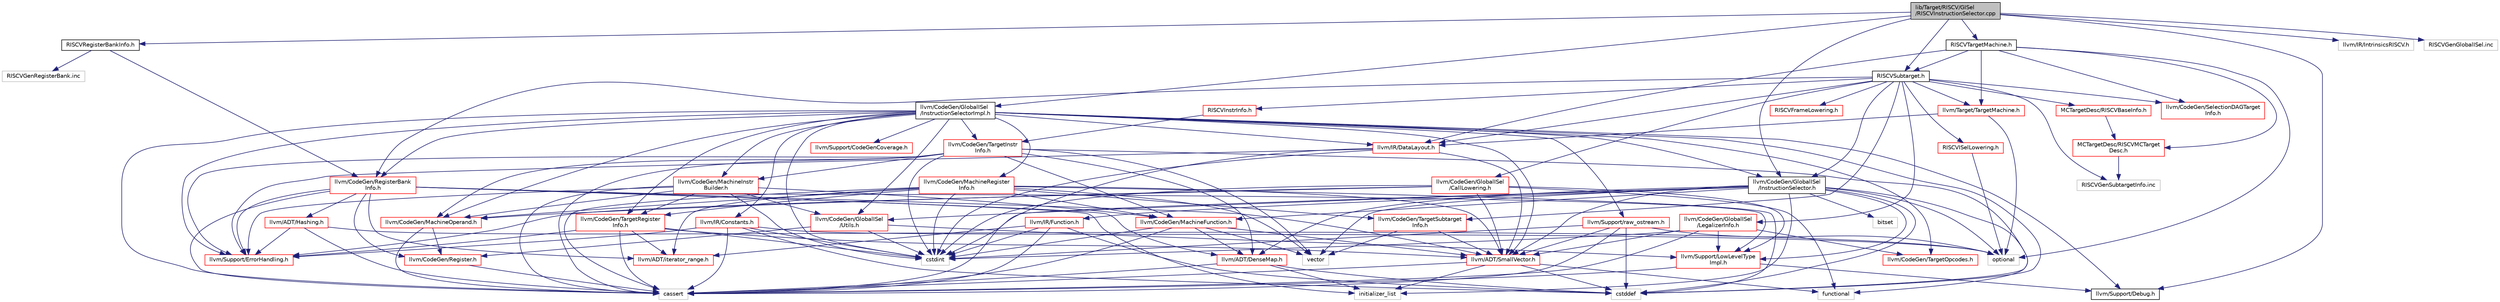 digraph "lib/Target/RISCV/GISel/RISCVInstructionSelector.cpp"
{
 // LATEX_PDF_SIZE
  bgcolor="transparent";
  edge [fontname="Helvetica",fontsize="10",labelfontname="Helvetica",labelfontsize="10"];
  node [fontname="Helvetica",fontsize="10",shape=record];
  Node1 [label="lib/Target/RISCV/GISel\l/RISCVInstructionSelector.cpp",height=0.2,width=0.4,color="black", fillcolor="grey75", style="filled", fontcolor="black",tooltip=" "];
  Node1 -> Node2 [color="midnightblue",fontsize="10",style="solid",fontname="Helvetica"];
  Node2 [label="RISCVRegisterBankInfo.h",height=0.2,width=0.4,color="black",URL="$RISCVRegisterBankInfo_8h.html",tooltip=" "];
  Node2 -> Node3 [color="midnightblue",fontsize="10",style="solid",fontname="Helvetica"];
  Node3 [label="llvm/CodeGen/RegisterBank\lInfo.h",height=0.2,width=0.4,color="red",URL="$RegisterBankInfo_8h.html",tooltip=" "];
  Node3 -> Node4 [color="midnightblue",fontsize="10",style="solid",fontname="Helvetica"];
  Node4 [label="llvm/ADT/DenseMap.h",height=0.2,width=0.4,color="red",URL="$DenseMap_8h.html",tooltip=" "];
  Node4 -> Node6 [color="midnightblue",fontsize="10",style="solid",fontname="Helvetica"];
  Node6 [label="cassert",height=0.2,width=0.4,color="grey75",tooltip=" "];
  Node4 -> Node7 [color="midnightblue",fontsize="10",style="solid",fontname="Helvetica"];
  Node7 [label="cstddef",height=0.2,width=0.4,color="grey75",tooltip=" "];
  Node4 -> Node36 [color="midnightblue",fontsize="10",style="solid",fontname="Helvetica"];
  Node36 [label="initializer_list",height=0.2,width=0.4,color="grey75",tooltip=" "];
  Node3 -> Node39 [color="midnightblue",fontsize="10",style="solid",fontname="Helvetica"];
  Node39 [label="llvm/ADT/Hashing.h",height=0.2,width=0.4,color="red",URL="$Hashing_8h.html",tooltip=" "];
  Node39 -> Node25 [color="midnightblue",fontsize="10",style="solid",fontname="Helvetica"];
  Node25 [label="llvm/Support/ErrorHandling.h",height=0.2,width=0.4,color="red",URL="$Support_2ErrorHandling_8h.html",tooltip=" "];
  Node39 -> Node6 [color="midnightblue",fontsize="10",style="solid",fontname="Helvetica"];
  Node39 -> Node42 [color="midnightblue",fontsize="10",style="solid",fontname="Helvetica"];
  Node42 [label="optional",height=0.2,width=0.4,color="grey75",tooltip=" "];
  Node3 -> Node44 [color="midnightblue",fontsize="10",style="solid",fontname="Helvetica"];
  Node44 [label="llvm/ADT/SmallVector.h",height=0.2,width=0.4,color="red",URL="$SmallVector_8h.html",tooltip=" "];
  Node44 -> Node6 [color="midnightblue",fontsize="10",style="solid",fontname="Helvetica"];
  Node44 -> Node7 [color="midnightblue",fontsize="10",style="solid",fontname="Helvetica"];
  Node44 -> Node45 [color="midnightblue",fontsize="10",style="solid",fontname="Helvetica"];
  Node45 [label="functional",height=0.2,width=0.4,color="grey75",tooltip=" "];
  Node44 -> Node36 [color="midnightblue",fontsize="10",style="solid",fontname="Helvetica"];
  Node3 -> Node47 [color="midnightblue",fontsize="10",style="solid",fontname="Helvetica"];
  Node47 [label="llvm/ADT/iterator_range.h",height=0.2,width=0.4,color="red",URL="$iterator__range_8h.html",tooltip=" "];
  Node3 -> Node48 [color="midnightblue",fontsize="10",style="solid",fontname="Helvetica"];
  Node48 [label="llvm/CodeGen/Register.h",height=0.2,width=0.4,color="red",URL="$Register_8h.html",tooltip=" "];
  Node48 -> Node6 [color="midnightblue",fontsize="10",style="solid",fontname="Helvetica"];
  Node3 -> Node25 [color="midnightblue",fontsize="10",style="solid",fontname="Helvetica"];
  Node3 -> Node50 [color="midnightblue",fontsize="10",style="solid",fontname="Helvetica"];
  Node50 [label="llvm/Support/LowLevelType\lImpl.h",height=0.2,width=0.4,color="red",URL="$LowLevelTypeImpl_8h.html",tooltip=" "];
  Node50 -> Node51 [color="midnightblue",fontsize="10",style="solid",fontname="Helvetica"];
  Node51 [label="llvm/Support/Debug.h",height=0.2,width=0.4,color="black",URL="$Debug_8h.html",tooltip=" "];
  Node50 -> Node6 [color="midnightblue",fontsize="10",style="solid",fontname="Helvetica"];
  Node3 -> Node6 [color="midnightblue",fontsize="10",style="solid",fontname="Helvetica"];
  Node3 -> Node36 [color="midnightblue",fontsize="10",style="solid",fontname="Helvetica"];
  Node2 -> Node67 [color="midnightblue",fontsize="10",style="solid",fontname="Helvetica"];
  Node67 [label="RISCVGenRegisterBank.inc",height=0.2,width=0.4,color="grey75",tooltip=" "];
  Node1 -> Node68 [color="midnightblue",fontsize="10",style="solid",fontname="Helvetica"];
  Node68 [label="RISCVSubtarget.h",height=0.2,width=0.4,color="black",URL="$RISCVSubtarget_8h.html",tooltip=" "];
  Node68 -> Node69 [color="midnightblue",fontsize="10",style="solid",fontname="Helvetica"];
  Node69 [label="MCTargetDesc/RISCVBaseInfo.h",height=0.2,width=0.4,color="red",URL="$RISCVBaseInfo_8h.html",tooltip=" "];
  Node69 -> Node70 [color="midnightblue",fontsize="10",style="solid",fontname="Helvetica"];
  Node70 [label="MCTargetDesc/RISCVMCTarget\lDesc.h",height=0.2,width=0.4,color="red",URL="$RISCVMCTargetDesc_8h.html",tooltip=" "];
  Node70 -> Node76 [color="midnightblue",fontsize="10",style="solid",fontname="Helvetica"];
  Node76 [label="RISCVGenSubtargetInfo.inc",height=0.2,width=0.4,color="grey75",tooltip=" "];
  Node68 -> Node94 [color="midnightblue",fontsize="10",style="solid",fontname="Helvetica"];
  Node94 [label="RISCVFrameLowering.h",height=0.2,width=0.4,color="red",URL="$RISCVFrameLowering_8h.html",tooltip=" "];
  Node68 -> Node166 [color="midnightblue",fontsize="10",style="solid",fontname="Helvetica"];
  Node166 [label="RISCVISelLowering.h",height=0.2,width=0.4,color="red",URL="$RISCVISelLowering_8h.html",tooltip=" "];
  Node166 -> Node42 [color="midnightblue",fontsize="10",style="solid",fontname="Helvetica"];
  Node68 -> Node249 [color="midnightblue",fontsize="10",style="solid",fontname="Helvetica"];
  Node249 [label="RISCVInstrInfo.h",height=0.2,width=0.4,color="red",URL="$RISCVInstrInfo_8h.html",tooltip=" "];
  Node249 -> Node253 [color="midnightblue",fontsize="10",style="solid",fontname="Helvetica"];
  Node253 [label="llvm/CodeGen/TargetInstr\lInfo.h",height=0.2,width=0.4,color="red",URL="$TargetInstrInfo_8h.html",tooltip=" "];
  Node253 -> Node4 [color="midnightblue",fontsize="10",style="solid",fontname="Helvetica"];
  Node253 -> Node219 [color="midnightblue",fontsize="10",style="solid",fontname="Helvetica"];
  Node219 [label="llvm/CodeGen/MachineFunction.h",height=0.2,width=0.4,color="red",URL="$MachineFunction_8h.html",tooltip=" "];
  Node219 -> Node4 [color="midnightblue",fontsize="10",style="solid",fontname="Helvetica"];
  Node219 -> Node44 [color="midnightblue",fontsize="10",style="solid",fontname="Helvetica"];
  Node219 -> Node6 [color="midnightblue",fontsize="10",style="solid",fontname="Helvetica"];
  Node219 -> Node8 [color="midnightblue",fontsize="10",style="solid",fontname="Helvetica"];
  Node8 [label="cstdint",height=0.2,width=0.4,color="grey75",tooltip=" "];
  Node219 -> Node62 [color="midnightblue",fontsize="10",style="solid",fontname="Helvetica"];
  Node62 [label="vector",height=0.2,width=0.4,color="grey75",tooltip=" "];
  Node253 -> Node256 [color="midnightblue",fontsize="10",style="solid",fontname="Helvetica"];
  Node256 [label="llvm/CodeGen/MachineInstr\lBuilder.h",height=0.2,width=0.4,color="red",URL="$MachineInstrBuilder_8h.html",tooltip=" "];
  Node256 -> Node257 [color="midnightblue",fontsize="10",style="solid",fontname="Helvetica"];
  Node257 [label="llvm/CodeGen/GlobalISel\l/Utils.h",height=0.2,width=0.4,color="red",URL="$CodeGen_2GlobalISel_2Utils_8h.html",tooltip=" "];
  Node257 -> Node48 [color="midnightblue",fontsize="10",style="solid",fontname="Helvetica"];
  Node257 -> Node50 [color="midnightblue",fontsize="10",style="solid",fontname="Helvetica"];
  Node257 -> Node8 [color="midnightblue",fontsize="10",style="solid",fontname="Helvetica"];
  Node256 -> Node219 [color="midnightblue",fontsize="10",style="solid",fontname="Helvetica"];
  Node256 -> Node145 [color="midnightblue",fontsize="10",style="solid",fontname="Helvetica"];
  Node145 [label="llvm/CodeGen/MachineOperand.h",height=0.2,width=0.4,color="red",URL="$MachineOperand_8h.html",tooltip=" "];
  Node145 -> Node48 [color="midnightblue",fontsize="10",style="solid",fontname="Helvetica"];
  Node145 -> Node6 [color="midnightblue",fontsize="10",style="solid",fontname="Helvetica"];
  Node256 -> Node251 [color="midnightblue",fontsize="10",style="solid",fontname="Helvetica"];
  Node251 [label="llvm/CodeGen/TargetRegister\lInfo.h",height=0.2,width=0.4,color="red",URL="$TargetRegisterInfo_8h.html",tooltip=" "];
  Node251 -> Node44 [color="midnightblue",fontsize="10",style="solid",fontname="Helvetica"];
  Node251 -> Node47 [color="midnightblue",fontsize="10",style="solid",fontname="Helvetica"];
  Node251 -> Node25 [color="midnightblue",fontsize="10",style="solid",fontname="Helvetica"];
  Node251 -> Node6 [color="midnightblue",fontsize="10",style="solid",fontname="Helvetica"];
  Node251 -> Node8 [color="midnightblue",fontsize="10",style="solid",fontname="Helvetica"];
  Node256 -> Node25 [color="midnightblue",fontsize="10",style="solid",fontname="Helvetica"];
  Node256 -> Node6 [color="midnightblue",fontsize="10",style="solid",fontname="Helvetica"];
  Node256 -> Node8 [color="midnightblue",fontsize="10",style="solid",fontname="Helvetica"];
  Node253 -> Node145 [color="midnightblue",fontsize="10",style="solid",fontname="Helvetica"];
  Node253 -> Node25 [color="midnightblue",fontsize="10",style="solid",fontname="Helvetica"];
  Node253 -> Node6 [color="midnightblue",fontsize="10",style="solid",fontname="Helvetica"];
  Node253 -> Node7 [color="midnightblue",fontsize="10",style="solid",fontname="Helvetica"];
  Node253 -> Node8 [color="midnightblue",fontsize="10",style="solid",fontname="Helvetica"];
  Node253 -> Node62 [color="midnightblue",fontsize="10",style="solid",fontname="Helvetica"];
  Node68 -> Node291 [color="midnightblue",fontsize="10",style="solid",fontname="Helvetica"];
  Node291 [label="llvm/CodeGen/GlobalISel\l/CallLowering.h",height=0.2,width=0.4,color="red",URL="$CallLowering_8h.html",tooltip=" "];
  Node291 -> Node44 [color="midnightblue",fontsize="10",style="solid",fontname="Helvetica"];
  Node291 -> Node145 [color="midnightblue",fontsize="10",style="solid",fontname="Helvetica"];
  Node291 -> Node25 [color="midnightblue",fontsize="10",style="solid",fontname="Helvetica"];
  Node291 -> Node50 [color="midnightblue",fontsize="10",style="solid",fontname="Helvetica"];
  Node291 -> Node8 [color="midnightblue",fontsize="10",style="solid",fontname="Helvetica"];
  Node291 -> Node45 [color="midnightblue",fontsize="10",style="solid",fontname="Helvetica"];
  Node68 -> Node292 [color="midnightblue",fontsize="10",style="solid",fontname="Helvetica"];
  Node292 [label="llvm/CodeGen/GlobalISel\l/InstructionSelector.h",height=0.2,width=0.4,color="black",URL="$InstructionSelector_8h.html",tooltip=" "];
  Node292 -> Node4 [color="midnightblue",fontsize="10",style="solid",fontname="Helvetica"];
  Node292 -> Node44 [color="midnightblue",fontsize="10",style="solid",fontname="Helvetica"];
  Node292 -> Node257 [color="midnightblue",fontsize="10",style="solid",fontname="Helvetica"];
  Node292 -> Node219 [color="midnightblue",fontsize="10",style="solid",fontname="Helvetica"];
  Node292 -> Node172 [color="midnightblue",fontsize="10",style="solid",fontname="Helvetica"];
  Node172 [label="llvm/IR/Function.h",height=0.2,width=0.4,color="red",URL="$Function_8h.html",tooltip=" "];
  Node172 -> Node47 [color="midnightblue",fontsize="10",style="solid",fontname="Helvetica"];
  Node172 -> Node6 [color="midnightblue",fontsize="10",style="solid",fontname="Helvetica"];
  Node172 -> Node7 [color="midnightblue",fontsize="10",style="solid",fontname="Helvetica"];
  Node172 -> Node8 [color="midnightblue",fontsize="10",style="solid",fontname="Helvetica"];
  Node292 -> Node50 [color="midnightblue",fontsize="10",style="solid",fontname="Helvetica"];
  Node292 -> Node177 [color="midnightblue",fontsize="10",style="solid",fontname="Helvetica"];
  Node177 [label="bitset",height=0.2,width=0.4,color="grey75",tooltip=" "];
  Node292 -> Node7 [color="midnightblue",fontsize="10",style="solid",fontname="Helvetica"];
  Node292 -> Node8 [color="midnightblue",fontsize="10",style="solid",fontname="Helvetica"];
  Node292 -> Node45 [color="midnightblue",fontsize="10",style="solid",fontname="Helvetica"];
  Node292 -> Node36 [color="midnightblue",fontsize="10",style="solid",fontname="Helvetica"];
  Node292 -> Node42 [color="midnightblue",fontsize="10",style="solid",fontname="Helvetica"];
  Node292 -> Node62 [color="midnightblue",fontsize="10",style="solid",fontname="Helvetica"];
  Node68 -> Node293 [color="midnightblue",fontsize="10",style="solid",fontname="Helvetica"];
  Node293 [label="llvm/CodeGen/GlobalISel\l/LegalizerInfo.h",height=0.2,width=0.4,color="red",URL="$LegalizerInfo_8h.html",tooltip=" "];
  Node293 -> Node44 [color="midnightblue",fontsize="10",style="solid",fontname="Helvetica"];
  Node293 -> Node148 [color="midnightblue",fontsize="10",style="solid",fontname="Helvetica"];
  Node148 [label="llvm/CodeGen/TargetOpcodes.h",height=0.2,width=0.4,color="red",URL="$TargetOpcodes_8h.html",tooltip=" "];
  Node293 -> Node50 [color="midnightblue",fontsize="10",style="solid",fontname="Helvetica"];
  Node293 -> Node6 [color="midnightblue",fontsize="10",style="solid",fontname="Helvetica"];
  Node293 -> Node8 [color="midnightblue",fontsize="10",style="solid",fontname="Helvetica"];
  Node68 -> Node3 [color="midnightblue",fontsize="10",style="solid",fontname="Helvetica"];
  Node68 -> Node297 [color="midnightblue",fontsize="10",style="solid",fontname="Helvetica"];
  Node297 [label="llvm/CodeGen/SelectionDAGTarget\lInfo.h",height=0.2,width=0.4,color="red",URL="$SelectionDAGTargetInfo_8h.html",tooltip=" "];
  Node68 -> Node266 [color="midnightblue",fontsize="10",style="solid",fontname="Helvetica"];
  Node266 [label="llvm/CodeGen/TargetSubtarget\lInfo.h",height=0.2,width=0.4,color="red",URL="$TargetSubtargetInfo_8h.html",tooltip=" "];
  Node266 -> Node44 [color="midnightblue",fontsize="10",style="solid",fontname="Helvetica"];
  Node266 -> Node62 [color="midnightblue",fontsize="10",style="solid",fontname="Helvetica"];
  Node68 -> Node169 [color="midnightblue",fontsize="10",style="solid",fontname="Helvetica"];
  Node169 [label="llvm/IR/DataLayout.h",height=0.2,width=0.4,color="red",URL="$DataLayout_8h.html",tooltip=" "];
  Node169 -> Node44 [color="midnightblue",fontsize="10",style="solid",fontname="Helvetica"];
  Node169 -> Node25 [color="midnightblue",fontsize="10",style="solid",fontname="Helvetica"];
  Node169 -> Node6 [color="midnightblue",fontsize="10",style="solid",fontname="Helvetica"];
  Node169 -> Node8 [color="midnightblue",fontsize="10",style="solid",fontname="Helvetica"];
  Node68 -> Node168 [color="midnightblue",fontsize="10",style="solid",fontname="Helvetica"];
  Node168 [label="llvm/Target/TargetMachine.h",height=0.2,width=0.4,color="red",URL="$Target_2TargetMachine_8h.html",tooltip=" "];
  Node168 -> Node169 [color="midnightblue",fontsize="10",style="solid",fontname="Helvetica"];
  Node168 -> Node42 [color="midnightblue",fontsize="10",style="solid",fontname="Helvetica"];
  Node68 -> Node76 [color="midnightblue",fontsize="10",style="solid",fontname="Helvetica"];
  Node1 -> Node298 [color="midnightblue",fontsize="10",style="solid",fontname="Helvetica"];
  Node298 [label="RISCVTargetMachine.h",height=0.2,width=0.4,color="black",URL="$RISCVTargetMachine_8h.html",tooltip=" "];
  Node298 -> Node70 [color="midnightblue",fontsize="10",style="solid",fontname="Helvetica"];
  Node298 -> Node68 [color="midnightblue",fontsize="10",style="solid",fontname="Helvetica"];
  Node298 -> Node297 [color="midnightblue",fontsize="10",style="solid",fontname="Helvetica"];
  Node298 -> Node169 [color="midnightblue",fontsize="10",style="solid",fontname="Helvetica"];
  Node298 -> Node168 [color="midnightblue",fontsize="10",style="solid",fontname="Helvetica"];
  Node298 -> Node42 [color="midnightblue",fontsize="10",style="solid",fontname="Helvetica"];
  Node1 -> Node292 [color="midnightblue",fontsize="10",style="solid",fontname="Helvetica"];
  Node1 -> Node299 [color="midnightblue",fontsize="10",style="solid",fontname="Helvetica"];
  Node299 [label="llvm/CodeGen/GlobalISel\l/InstructionSelectorImpl.h",height=0.2,width=0.4,color="black",URL="$InstructionSelectorImpl_8h.html",tooltip=" "];
  Node299 -> Node44 [color="midnightblue",fontsize="10",style="solid",fontname="Helvetica"];
  Node299 -> Node292 [color="midnightblue",fontsize="10",style="solid",fontname="Helvetica"];
  Node299 -> Node257 [color="midnightblue",fontsize="10",style="solid",fontname="Helvetica"];
  Node299 -> Node256 [color="midnightblue",fontsize="10",style="solid",fontname="Helvetica"];
  Node299 -> Node145 [color="midnightblue",fontsize="10",style="solid",fontname="Helvetica"];
  Node299 -> Node262 [color="midnightblue",fontsize="10",style="solid",fontname="Helvetica"];
  Node262 [label="llvm/CodeGen/MachineRegister\lInfo.h",height=0.2,width=0.4,color="red",URL="$MachineRegisterInfo_8h.html",tooltip=" "];
  Node262 -> Node44 [color="midnightblue",fontsize="10",style="solid",fontname="Helvetica"];
  Node262 -> Node47 [color="midnightblue",fontsize="10",style="solid",fontname="Helvetica"];
  Node262 -> Node219 [color="midnightblue",fontsize="10",style="solid",fontname="Helvetica"];
  Node262 -> Node145 [color="midnightblue",fontsize="10",style="solid",fontname="Helvetica"];
  Node262 -> Node251 [color="midnightblue",fontsize="10",style="solid",fontname="Helvetica"];
  Node262 -> Node266 [color="midnightblue",fontsize="10",style="solid",fontname="Helvetica"];
  Node262 -> Node6 [color="midnightblue",fontsize="10",style="solid",fontname="Helvetica"];
  Node262 -> Node7 [color="midnightblue",fontsize="10",style="solid",fontname="Helvetica"];
  Node262 -> Node8 [color="midnightblue",fontsize="10",style="solid",fontname="Helvetica"];
  Node262 -> Node62 [color="midnightblue",fontsize="10",style="solid",fontname="Helvetica"];
  Node299 -> Node3 [color="midnightblue",fontsize="10",style="solid",fontname="Helvetica"];
  Node299 -> Node253 [color="midnightblue",fontsize="10",style="solid",fontname="Helvetica"];
  Node299 -> Node148 [color="midnightblue",fontsize="10",style="solid",fontname="Helvetica"];
  Node299 -> Node251 [color="midnightblue",fontsize="10",style="solid",fontname="Helvetica"];
  Node299 -> Node223 [color="midnightblue",fontsize="10",style="solid",fontname="Helvetica"];
  Node223 [label="llvm/IR/Constants.h",height=0.2,width=0.4,color="red",URL="$Constants_8h.html",tooltip=" "];
  Node223 -> Node25 [color="midnightblue",fontsize="10",style="solid",fontname="Helvetica"];
  Node223 -> Node6 [color="midnightblue",fontsize="10",style="solid",fontname="Helvetica"];
  Node223 -> Node7 [color="midnightblue",fontsize="10",style="solid",fontname="Helvetica"];
  Node223 -> Node8 [color="midnightblue",fontsize="10",style="solid",fontname="Helvetica"];
  Node223 -> Node42 [color="midnightblue",fontsize="10",style="solid",fontname="Helvetica"];
  Node299 -> Node169 [color="midnightblue",fontsize="10",style="solid",fontname="Helvetica"];
  Node299 -> Node300 [color="midnightblue",fontsize="10",style="solid",fontname="Helvetica"];
  Node300 [label="llvm/Support/CodeGenCoverage.h",height=0.2,width=0.4,color="red",URL="$CodeGenCoverage_8h.html",tooltip=" "];
  Node299 -> Node51 [color="midnightblue",fontsize="10",style="solid",fontname="Helvetica"];
  Node299 -> Node25 [color="midnightblue",fontsize="10",style="solid",fontname="Helvetica"];
  Node299 -> Node63 [color="midnightblue",fontsize="10",style="solid",fontname="Helvetica"];
  Node63 [label="llvm/Support/raw_ostream.h",height=0.2,width=0.4,color="red",URL="$raw__ostream_8h.html",tooltip=" "];
  Node63 -> Node44 [color="midnightblue",fontsize="10",style="solid",fontname="Helvetica"];
  Node63 -> Node6 [color="midnightblue",fontsize="10",style="solid",fontname="Helvetica"];
  Node63 -> Node7 [color="midnightblue",fontsize="10",style="solid",fontname="Helvetica"];
  Node63 -> Node8 [color="midnightblue",fontsize="10",style="solid",fontname="Helvetica"];
  Node63 -> Node42 [color="midnightblue",fontsize="10",style="solid",fontname="Helvetica"];
  Node299 -> Node6 [color="midnightblue",fontsize="10",style="solid",fontname="Helvetica"];
  Node299 -> Node7 [color="midnightblue",fontsize="10",style="solid",fontname="Helvetica"];
  Node299 -> Node8 [color="midnightblue",fontsize="10",style="solid",fontname="Helvetica"];
  Node1 -> Node301 [color="midnightblue",fontsize="10",style="solid",fontname="Helvetica"];
  Node301 [label="llvm/IR/IntrinsicsRISCV.h",height=0.2,width=0.4,color="grey75",tooltip=" "];
  Node1 -> Node51 [color="midnightblue",fontsize="10",style="solid",fontname="Helvetica"];
  Node1 -> Node302 [color="midnightblue",fontsize="10",style="solid",fontname="Helvetica"];
  Node302 [label="RISCVGenGlobalISel.inc",height=0.2,width=0.4,color="grey75",tooltip=" "];
}
